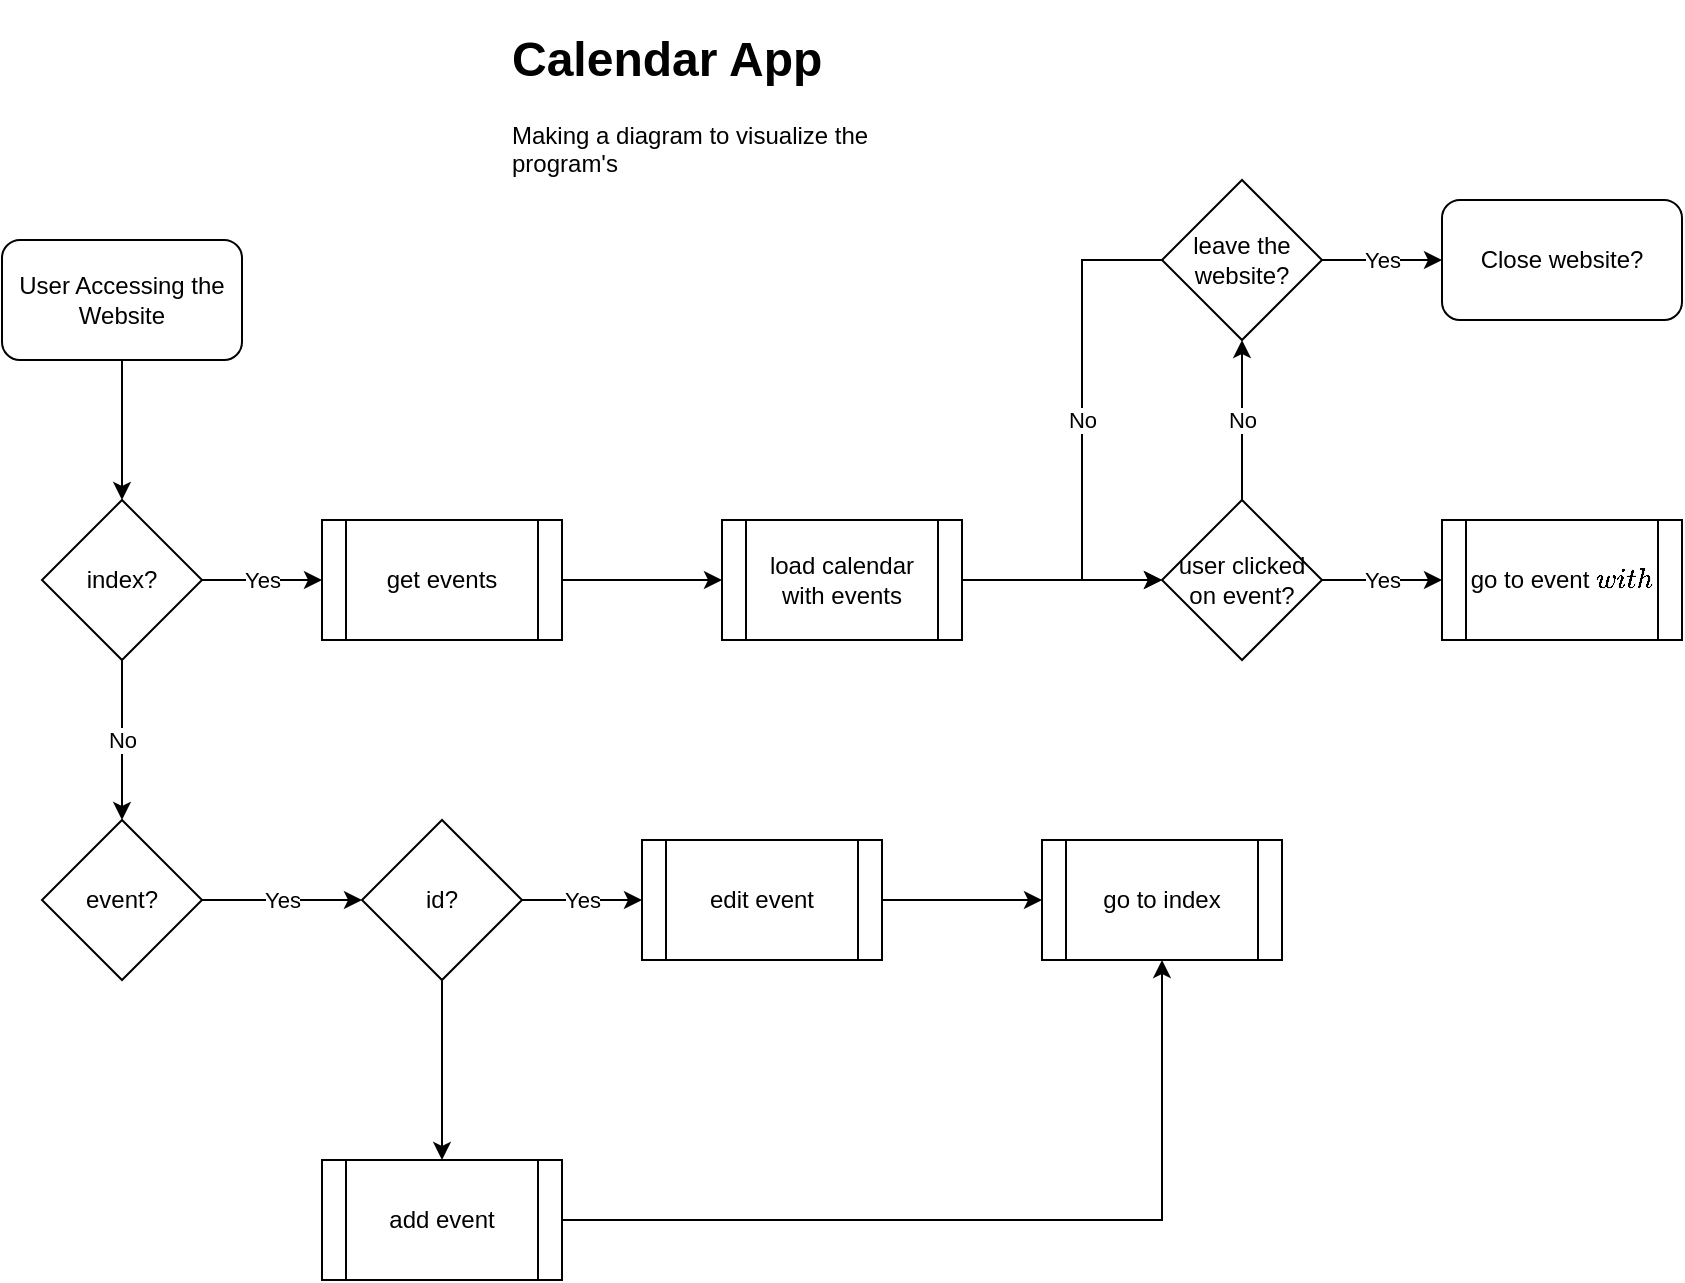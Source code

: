 <mxfile version="20.3.7" type="device"><diagram id="C5RBs43oDa-KdzZeNtuy" name="Page-1"><mxGraphModel dx="1422" dy="794" grid="1" gridSize="10" guides="1" tooltips="1" connect="1" arrows="1" fold="1" page="1" pageScale="1" pageWidth="827" pageHeight="1169" math="0" shadow="0"><root><mxCell id="WIyWlLk6GJQsqaUBKTNV-0"/><mxCell id="WIyWlLk6GJQsqaUBKTNV-1" parent="WIyWlLk6GJQsqaUBKTNV-0"/><mxCell id="SVWEph2gRKFKno6EoR3Q-8" value="" style="edgeStyle=orthogonalEdgeStyle;rounded=0;orthogonalLoop=1;jettySize=auto;html=1;" edge="1" parent="WIyWlLk6GJQsqaUBKTNV-1" source="SVWEph2gRKFKno6EoR3Q-0" target="SVWEph2gRKFKno6EoR3Q-7"><mxGeometry relative="1" as="geometry"/></mxCell><mxCell id="SVWEph2gRKFKno6EoR3Q-0" value="User Accessing the Website" style="rounded=1;whiteSpace=wrap;html=1;" vertex="1" parent="WIyWlLk6GJQsqaUBKTNV-1"><mxGeometry x="40" y="120" width="120" height="60" as="geometry"/></mxCell><mxCell id="SVWEph2gRKFKno6EoR3Q-4" value="&lt;h1&gt;Calendar App&lt;/h1&gt;&lt;p&gt;Making a diagram to visualize the program's&lt;/p&gt;" style="text;html=1;strokeColor=none;fillColor=none;spacing=5;spacingTop=-20;whiteSpace=wrap;overflow=hidden;rounded=0;" vertex="1" parent="WIyWlLk6GJQsqaUBKTNV-1"><mxGeometry x="290" y="10" width="190" height="120" as="geometry"/></mxCell><mxCell id="SVWEph2gRKFKno6EoR3Q-10" value="No" style="edgeStyle=orthogonalEdgeStyle;rounded=0;orthogonalLoop=1;jettySize=auto;html=1;" edge="1" parent="WIyWlLk6GJQsqaUBKTNV-1" source="SVWEph2gRKFKno6EoR3Q-7" target="SVWEph2gRKFKno6EoR3Q-9"><mxGeometry relative="1" as="geometry"/></mxCell><mxCell id="SVWEph2gRKFKno6EoR3Q-14" value="Yes" style="edgeStyle=orthogonalEdgeStyle;rounded=0;orthogonalLoop=1;jettySize=auto;html=1;" edge="1" parent="WIyWlLk6GJQsqaUBKTNV-1" source="SVWEph2gRKFKno6EoR3Q-7" target="SVWEph2gRKFKno6EoR3Q-13"><mxGeometry relative="1" as="geometry"/></mxCell><mxCell id="SVWEph2gRKFKno6EoR3Q-7" value="index?" style="rhombus;whiteSpace=wrap;html=1;rounded=1;arcSize=0;" vertex="1" parent="WIyWlLk6GJQsqaUBKTNV-1"><mxGeometry x="60" y="250" width="80" height="80" as="geometry"/></mxCell><mxCell id="SVWEph2gRKFKno6EoR3Q-23" value="Yes" style="edgeStyle=orthogonalEdgeStyle;rounded=0;orthogonalLoop=1;jettySize=auto;html=1;" edge="1" parent="WIyWlLk6GJQsqaUBKTNV-1" source="SVWEph2gRKFKno6EoR3Q-9" target="SVWEph2gRKFKno6EoR3Q-22"><mxGeometry relative="1" as="geometry"/></mxCell><mxCell id="SVWEph2gRKFKno6EoR3Q-9" value="event?" style="rhombus;whiteSpace=wrap;html=1;rounded=1;arcSize=0;" vertex="1" parent="WIyWlLk6GJQsqaUBKTNV-1"><mxGeometry x="60" y="410" width="80" height="80" as="geometry"/></mxCell><mxCell id="SVWEph2gRKFKno6EoR3Q-16" value="" style="edgeStyle=orthogonalEdgeStyle;rounded=0;orthogonalLoop=1;jettySize=auto;html=1;entryX=0;entryY=0.5;entryDx=0;entryDy=0;" edge="1" parent="WIyWlLk6GJQsqaUBKTNV-1" source="SVWEph2gRKFKno6EoR3Q-13" target="SVWEph2gRKFKno6EoR3Q-44"><mxGeometry relative="1" as="geometry"><mxPoint x="400" y="290" as="targetPoint"/></mxGeometry></mxCell><mxCell id="SVWEph2gRKFKno6EoR3Q-13" value="get events" style="shape=process;whiteSpace=wrap;html=1;backgroundOutline=1;rounded=1;arcSize=0;" vertex="1" parent="WIyWlLk6GJQsqaUBKTNV-1"><mxGeometry x="200" y="260" width="120" height="60" as="geometry"/></mxCell><mxCell id="SVWEph2gRKFKno6EoR3Q-18" value="" style="edgeStyle=orthogonalEdgeStyle;rounded=0;orthogonalLoop=1;jettySize=auto;html=1;exitX=1;exitY=0.5;exitDx=0;exitDy=0;" edge="1" parent="WIyWlLk6GJQsqaUBKTNV-1" source="SVWEph2gRKFKno6EoR3Q-44" target="SVWEph2gRKFKno6EoR3Q-17"><mxGeometry relative="1" as="geometry"><mxPoint x="520" y="290" as="sourcePoint"/></mxGeometry></mxCell><mxCell id="SVWEph2gRKFKno6EoR3Q-46" value="Yes" style="edgeStyle=orthogonalEdgeStyle;rounded=0;orthogonalLoop=1;jettySize=auto;html=1;strokeWidth=1;" edge="1" parent="WIyWlLk6GJQsqaUBKTNV-1" source="SVWEph2gRKFKno6EoR3Q-17" target="SVWEph2gRKFKno6EoR3Q-45"><mxGeometry relative="1" as="geometry"/></mxCell><mxCell id="SVWEph2gRKFKno6EoR3Q-49" value="No" style="edgeStyle=orthogonalEdgeStyle;rounded=0;orthogonalLoop=1;jettySize=auto;html=1;strokeWidth=1;" edge="1" parent="WIyWlLk6GJQsqaUBKTNV-1" source="SVWEph2gRKFKno6EoR3Q-17" target="SVWEph2gRKFKno6EoR3Q-48"><mxGeometry relative="1" as="geometry"/></mxCell><mxCell id="SVWEph2gRKFKno6EoR3Q-17" value="user clicked on event?" style="rhombus;whiteSpace=wrap;html=1;rounded=1;arcSize=0;" vertex="1" parent="WIyWlLk6GJQsqaUBKTNV-1"><mxGeometry x="620" y="250" width="80" height="80" as="geometry"/></mxCell><mxCell id="SVWEph2gRKFKno6EoR3Q-30" value="Yes" style="edgeStyle=orthogonalEdgeStyle;rounded=0;orthogonalLoop=1;jettySize=auto;html=1;strokeWidth=1;" edge="1" parent="WIyWlLk6GJQsqaUBKTNV-1" source="SVWEph2gRKFKno6EoR3Q-22" target="SVWEph2gRKFKno6EoR3Q-29"><mxGeometry relative="1" as="geometry"/></mxCell><mxCell id="SVWEph2gRKFKno6EoR3Q-37" value="" style="edgeStyle=orthogonalEdgeStyle;rounded=0;orthogonalLoop=1;jettySize=auto;html=1;strokeWidth=1;" edge="1" parent="WIyWlLk6GJQsqaUBKTNV-1" source="SVWEph2gRKFKno6EoR3Q-22" target="SVWEph2gRKFKno6EoR3Q-36"><mxGeometry relative="1" as="geometry"/></mxCell><mxCell id="SVWEph2gRKFKno6EoR3Q-22" value="id?" style="rhombus;whiteSpace=wrap;html=1;rounded=1;arcSize=0;" vertex="1" parent="WIyWlLk6GJQsqaUBKTNV-1"><mxGeometry x="220" y="410" width="80" height="80" as="geometry"/></mxCell><mxCell id="SVWEph2gRKFKno6EoR3Q-42" value="" style="edgeStyle=orthogonalEdgeStyle;rounded=0;orthogonalLoop=1;jettySize=auto;html=1;strokeWidth=1;" edge="1" parent="WIyWlLk6GJQsqaUBKTNV-1" source="SVWEph2gRKFKno6EoR3Q-29" target="SVWEph2gRKFKno6EoR3Q-41"><mxGeometry relative="1" as="geometry"/></mxCell><mxCell id="SVWEph2gRKFKno6EoR3Q-29" value="edit event" style="shape=process;whiteSpace=wrap;html=1;backgroundOutline=1;rounded=1;arcSize=0;" vertex="1" parent="WIyWlLk6GJQsqaUBKTNV-1"><mxGeometry x="360" y="420" width="120" height="60" as="geometry"/></mxCell><mxCell id="SVWEph2gRKFKno6EoR3Q-43" style="edgeStyle=orthogonalEdgeStyle;rounded=0;orthogonalLoop=1;jettySize=auto;html=1;entryX=0.5;entryY=1;entryDx=0;entryDy=0;strokeWidth=1;" edge="1" parent="WIyWlLk6GJQsqaUBKTNV-1" source="SVWEph2gRKFKno6EoR3Q-36" target="SVWEph2gRKFKno6EoR3Q-41"><mxGeometry relative="1" as="geometry"/></mxCell><mxCell id="SVWEph2gRKFKno6EoR3Q-36" value="add event" style="shape=process;whiteSpace=wrap;html=1;backgroundOutline=1;rounded=1;arcSize=0;" vertex="1" parent="WIyWlLk6GJQsqaUBKTNV-1"><mxGeometry x="200" y="580" width="120" height="60" as="geometry"/></mxCell><mxCell id="SVWEph2gRKFKno6EoR3Q-41" value="go to index" style="shape=process;whiteSpace=wrap;html=1;backgroundOutline=1;rounded=1;arcSize=0;" vertex="1" parent="WIyWlLk6GJQsqaUBKTNV-1"><mxGeometry x="560" y="420" width="120" height="60" as="geometry"/></mxCell><mxCell id="SVWEph2gRKFKno6EoR3Q-44" value="load calendar with events" style="shape=process;whiteSpace=wrap;html=1;backgroundOutline=1;" vertex="1" parent="WIyWlLk6GJQsqaUBKTNV-1"><mxGeometry x="400" y="260" width="120" height="60" as="geometry"/></mxCell><mxCell id="SVWEph2gRKFKno6EoR3Q-45" value="go to event `with id`" style="shape=process;whiteSpace=wrap;html=1;backgroundOutline=1;rounded=1;arcSize=0;" vertex="1" parent="WIyWlLk6GJQsqaUBKTNV-1"><mxGeometry x="760" y="260" width="120" height="60" as="geometry"/></mxCell><mxCell id="SVWEph2gRKFKno6EoR3Q-50" value="No" style="edgeStyle=orthogonalEdgeStyle;rounded=0;orthogonalLoop=1;jettySize=auto;html=1;entryX=0;entryY=0.5;entryDx=0;entryDy=0;strokeWidth=1;" edge="1" parent="WIyWlLk6GJQsqaUBKTNV-1" source="SVWEph2gRKFKno6EoR3Q-48" target="SVWEph2gRKFKno6EoR3Q-17"><mxGeometry relative="1" as="geometry"><Array as="points"><mxPoint x="580" y="130"/><mxPoint x="580" y="290"/></Array></mxGeometry></mxCell><mxCell id="SVWEph2gRKFKno6EoR3Q-52" value="Yes" style="edgeStyle=orthogonalEdgeStyle;rounded=0;orthogonalLoop=1;jettySize=auto;html=1;strokeWidth=1;entryX=0;entryY=0.5;entryDx=0;entryDy=0;" edge="1" parent="WIyWlLk6GJQsqaUBKTNV-1" source="SVWEph2gRKFKno6EoR3Q-48" target="SVWEph2gRKFKno6EoR3Q-53"><mxGeometry relative="1" as="geometry"><mxPoint x="760" y="130" as="targetPoint"/></mxGeometry></mxCell><mxCell id="SVWEph2gRKFKno6EoR3Q-48" value="leave the website?" style="rhombus;whiteSpace=wrap;html=1;rounded=1;arcSize=0;" vertex="1" parent="WIyWlLk6GJQsqaUBKTNV-1"><mxGeometry x="620" y="90" width="80" height="80" as="geometry"/></mxCell><mxCell id="SVWEph2gRKFKno6EoR3Q-53" value="Close website?" style="rounded=1;whiteSpace=wrap;html=1;" vertex="1" parent="WIyWlLk6GJQsqaUBKTNV-1"><mxGeometry x="760" y="100" width="120" height="60" as="geometry"/></mxCell></root></mxGraphModel></diagram></mxfile>